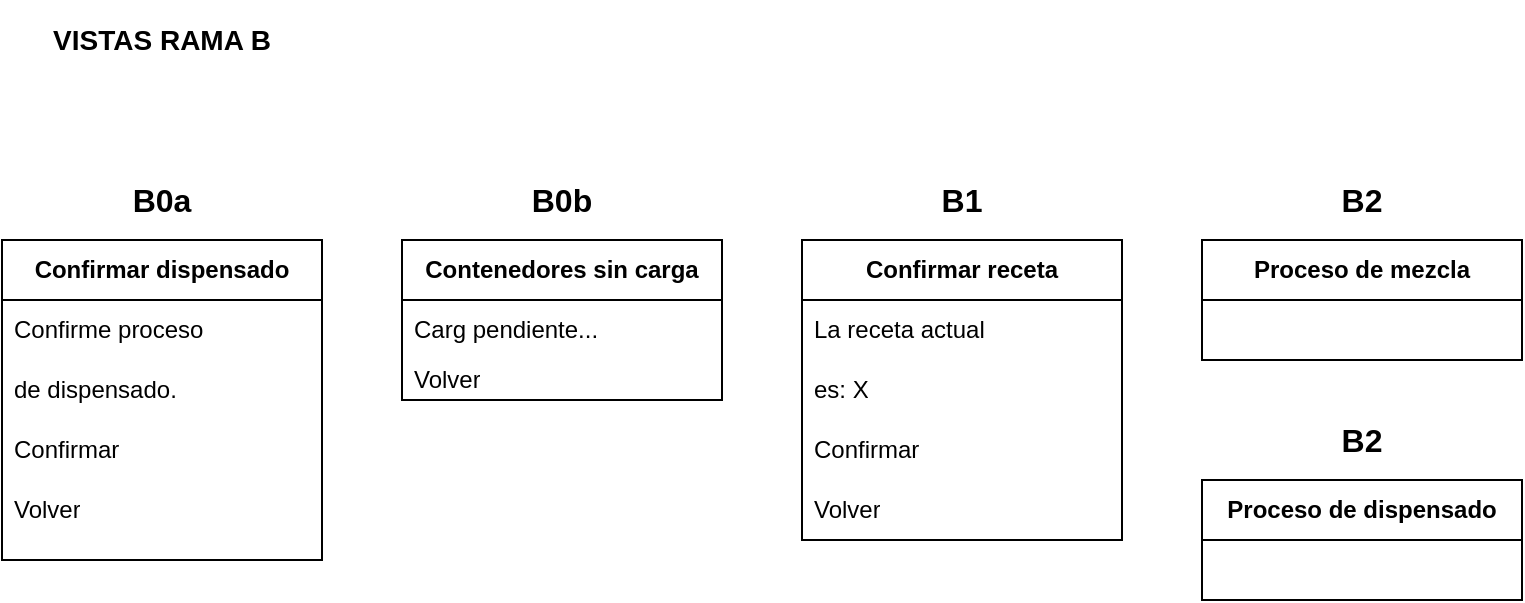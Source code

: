<mxfile version="21.2.1" type="device">
  <diagram name="Página-1" id="XUgmTVgKuHzDZz0q4thV">
    <mxGraphModel dx="1036" dy="614" grid="1" gridSize="10" guides="1" tooltips="1" connect="1" arrows="1" fold="1" page="1" pageScale="1" pageWidth="1169" pageHeight="1654" math="0" shadow="0">
      <root>
        <mxCell id="0" />
        <mxCell id="1" parent="0" />
        <mxCell id="JUYZndyc_UQ2DJuLQdWG-1" value="&lt;b&gt;Confirmar dispensado&lt;/b&gt;" style="swimlane;fontStyle=0;childLayout=stackLayout;horizontal=1;startSize=30;horizontalStack=0;resizeParent=1;resizeParentMax=0;resizeLast=0;collapsible=1;marginBottom=0;whiteSpace=wrap;html=1;" parent="1" vertex="1">
          <mxGeometry x="40" y="160" width="160" height="160" as="geometry" />
        </mxCell>
        <mxCell id="JUYZndyc_UQ2DJuLQdWG-2" value="Confirme proceso" style="text;strokeColor=none;fillColor=none;align=left;verticalAlign=middle;spacingLeft=4;spacingRight=4;overflow=hidden;points=[[0,0.5],[1,0.5]];portConstraint=eastwest;rotatable=0;whiteSpace=wrap;html=1;" parent="JUYZndyc_UQ2DJuLQdWG-1" vertex="1">
          <mxGeometry y="30" width="160" height="30" as="geometry" />
        </mxCell>
        <mxCell id="JUYZndyc_UQ2DJuLQdWG-3" value="de dispensado." style="text;strokeColor=none;fillColor=none;align=left;verticalAlign=middle;spacingLeft=4;spacingRight=4;overflow=hidden;points=[[0,0.5],[1,0.5]];portConstraint=eastwest;rotatable=0;whiteSpace=wrap;html=1;" parent="JUYZndyc_UQ2DJuLQdWG-1" vertex="1">
          <mxGeometry y="60" width="160" height="30" as="geometry" />
        </mxCell>
        <mxCell id="JUYZndyc_UQ2DJuLQdWG-4" value="Confirmar" style="text;strokeColor=none;fillColor=none;align=left;verticalAlign=middle;spacingLeft=4;spacingRight=4;overflow=hidden;points=[[0,0.5],[1,0.5]];portConstraint=eastwest;rotatable=0;whiteSpace=wrap;html=1;" parent="JUYZndyc_UQ2DJuLQdWG-1" vertex="1">
          <mxGeometry y="90" width="160" height="30" as="geometry" />
        </mxCell>
        <mxCell id="JUYZndyc_UQ2DJuLQdWG-6" value="Volver" style="text;strokeColor=none;fillColor=none;align=left;verticalAlign=middle;spacingLeft=4;spacingRight=4;overflow=hidden;points=[[0,0.5],[1,0.5]];portConstraint=eastwest;rotatable=0;whiteSpace=wrap;html=1;" parent="JUYZndyc_UQ2DJuLQdWG-1" vertex="1">
          <mxGeometry y="120" width="160" height="30" as="geometry" />
        </mxCell>
        <mxCell id="JUYZndyc_UQ2DJuLQdWG-15" style="text;strokeColor=none;fillColor=none;align=left;verticalAlign=middle;spacingLeft=4;spacingRight=4;overflow=hidden;points=[[0,0.5],[1,0.5]];portConstraint=eastwest;rotatable=0;whiteSpace=wrap;html=1;" parent="JUYZndyc_UQ2DJuLQdWG-1" vertex="1">
          <mxGeometry y="150" width="160" height="10" as="geometry" />
        </mxCell>
        <mxCell id="JUYZndyc_UQ2DJuLQdWG-5" value="&lt;b&gt;&lt;font style=&quot;font-size: 14px;&quot;&gt;VISTAS RAMA B&lt;br&gt;&lt;/font&gt;&lt;/b&gt;" style="text;html=1;strokeColor=none;fillColor=none;align=center;verticalAlign=middle;whiteSpace=wrap;rounded=0;" parent="1" vertex="1">
          <mxGeometry x="40" y="40" width="160" height="40" as="geometry" />
        </mxCell>
        <mxCell id="JUYZndyc_UQ2DJuLQdWG-8" value="&lt;b&gt;Contenedores sin carga&lt;/b&gt;" style="swimlane;fontStyle=0;childLayout=stackLayout;horizontal=1;startSize=30;horizontalStack=0;resizeParent=1;resizeParentMax=0;resizeLast=0;collapsible=1;marginBottom=0;whiteSpace=wrap;html=1;" parent="1" vertex="1">
          <mxGeometry x="240" y="160" width="160" height="80" as="geometry" />
        </mxCell>
        <mxCell id="JUYZndyc_UQ2DJuLQdWG-12" value="Carg pendiente..." style="text;strokeColor=none;fillColor=none;align=left;verticalAlign=middle;spacingLeft=4;spacingRight=4;overflow=hidden;points=[[0,0.5],[1,0.5]];portConstraint=eastwest;rotatable=0;whiteSpace=wrap;html=1;" parent="JUYZndyc_UQ2DJuLQdWG-8" vertex="1">
          <mxGeometry y="30" width="160" height="30" as="geometry" />
        </mxCell>
        <mxCell id="JUYZndyc_UQ2DJuLQdWG-43" value="Volver" style="text;strokeColor=none;fillColor=none;align=left;verticalAlign=middle;spacingLeft=4;spacingRight=4;overflow=hidden;points=[[0,0.5],[1,0.5]];portConstraint=eastwest;rotatable=0;whiteSpace=wrap;html=1;" parent="JUYZndyc_UQ2DJuLQdWG-8" vertex="1">
          <mxGeometry y="60" width="160" height="20" as="geometry" />
        </mxCell>
        <mxCell id="JUYZndyc_UQ2DJuLQdWG-13" value="&lt;b&gt;Confirmar receta&lt;/b&gt;" style="swimlane;fontStyle=0;childLayout=stackLayout;horizontal=1;startSize=30;horizontalStack=0;resizeParent=1;resizeParentMax=0;resizeLast=0;collapsible=1;marginBottom=0;whiteSpace=wrap;html=1;" parent="1" vertex="1">
          <mxGeometry x="440" y="160" width="160" height="150" as="geometry" />
        </mxCell>
        <mxCell id="JUYZndyc_UQ2DJuLQdWG-38" value="La receta actual" style="text;strokeColor=none;fillColor=none;align=left;verticalAlign=middle;spacingLeft=4;spacingRight=4;overflow=hidden;points=[[0,0.5],[1,0.5]];portConstraint=eastwest;rotatable=0;whiteSpace=wrap;html=1;" parent="JUYZndyc_UQ2DJuLQdWG-13" vertex="1">
          <mxGeometry y="30" width="160" height="30" as="geometry" />
        </mxCell>
        <mxCell id="JUYZndyc_UQ2DJuLQdWG-14" value="es: X" style="text;strokeColor=none;fillColor=none;align=left;verticalAlign=middle;spacingLeft=4;spacingRight=4;overflow=hidden;points=[[0,0.5],[1,0.5]];portConstraint=eastwest;rotatable=0;whiteSpace=wrap;html=1;" parent="JUYZndyc_UQ2DJuLQdWG-13" vertex="1">
          <mxGeometry y="60" width="160" height="30" as="geometry" />
        </mxCell>
        <mxCell id="JUYZndyc_UQ2DJuLQdWG-22" value="Confirmar" style="text;strokeColor=none;fillColor=none;align=left;verticalAlign=middle;spacingLeft=4;spacingRight=4;overflow=hidden;points=[[0,0.5],[1,0.5]];portConstraint=eastwest;rotatable=0;whiteSpace=wrap;html=1;" parent="JUYZndyc_UQ2DJuLQdWG-13" vertex="1">
          <mxGeometry y="90" width="160" height="30" as="geometry" />
        </mxCell>
        <mxCell id="JUYZndyc_UQ2DJuLQdWG-21" value="Volver" style="text;strokeColor=none;fillColor=none;align=left;verticalAlign=middle;spacingLeft=4;spacingRight=4;overflow=hidden;points=[[0,0.5],[1,0.5]];portConstraint=eastwest;rotatable=0;whiteSpace=wrap;html=1;" parent="JUYZndyc_UQ2DJuLQdWG-13" vertex="1">
          <mxGeometry y="120" width="160" height="30" as="geometry" />
        </mxCell>
        <mxCell id="JUYZndyc_UQ2DJuLQdWG-23" value="&lt;span style=&quot;font-size: 16px;&quot;&gt;&lt;b&gt;B0a&lt;/b&gt;&lt;/span&gt;" style="text;html=1;strokeColor=none;fillColor=none;align=center;verticalAlign=middle;whiteSpace=wrap;rounded=0;" parent="1" vertex="1">
          <mxGeometry x="80" y="120" width="80" height="40" as="geometry" />
        </mxCell>
        <mxCell id="JUYZndyc_UQ2DJuLQdWG-24" value="&lt;font style=&quot;font-size: 16px;&quot;&gt;&lt;b&gt;B0b&lt;/b&gt;&lt;/font&gt;" style="text;html=1;strokeColor=none;fillColor=none;align=center;verticalAlign=middle;whiteSpace=wrap;rounded=0;" parent="1" vertex="1">
          <mxGeometry x="280" y="120" width="80" height="40" as="geometry" />
        </mxCell>
        <mxCell id="JUYZndyc_UQ2DJuLQdWG-25" value="&lt;font style=&quot;font-size: 16px;&quot;&gt;&lt;b&gt;B1&lt;/b&gt;&lt;/font&gt;" style="text;html=1;strokeColor=none;fillColor=none;align=center;verticalAlign=middle;whiteSpace=wrap;rounded=0;" parent="1" vertex="1">
          <mxGeometry x="480" y="120" width="80" height="40" as="geometry" />
        </mxCell>
        <mxCell id="JUYZndyc_UQ2DJuLQdWG-26" value="&lt;font style=&quot;font-size: 16px;&quot;&gt;&lt;b&gt;B2&lt;/b&gt;&lt;/font&gt;" style="text;html=1;strokeColor=none;fillColor=none;align=center;verticalAlign=middle;whiteSpace=wrap;rounded=0;" parent="1" vertex="1">
          <mxGeometry x="680" y="120" width="80" height="40" as="geometry" />
        </mxCell>
        <mxCell id="JUYZndyc_UQ2DJuLQdWG-27" value="&lt;b&gt;Proceso de mezcla&lt;/b&gt;" style="swimlane;fontStyle=0;childLayout=stackLayout;horizontal=1;startSize=30;horizontalStack=0;resizeParent=1;resizeParentMax=0;resizeLast=0;collapsible=1;marginBottom=0;whiteSpace=wrap;html=1;" parent="1" vertex="1">
          <mxGeometry x="640" y="160" width="160" height="60" as="geometry" />
        </mxCell>
        <mxCell id="JUYZndyc_UQ2DJuLQdWG-44" value="&lt;font style=&quot;font-size: 16px;&quot;&gt;&lt;b&gt;B2&lt;/b&gt;&lt;/font&gt;" style="text;html=1;strokeColor=none;fillColor=none;align=center;verticalAlign=middle;whiteSpace=wrap;rounded=0;" parent="1" vertex="1">
          <mxGeometry x="680" y="240" width="80" height="40" as="geometry" />
        </mxCell>
        <mxCell id="JUYZndyc_UQ2DJuLQdWG-45" value="&lt;b&gt;Proceso de dispensado&lt;/b&gt;" style="swimlane;fontStyle=0;childLayout=stackLayout;horizontal=1;startSize=30;horizontalStack=0;resizeParent=1;resizeParentMax=0;resizeLast=0;collapsible=1;marginBottom=0;whiteSpace=wrap;html=1;" parent="1" vertex="1">
          <mxGeometry x="640" y="280" width="160" height="60" as="geometry" />
        </mxCell>
      </root>
    </mxGraphModel>
  </diagram>
</mxfile>
